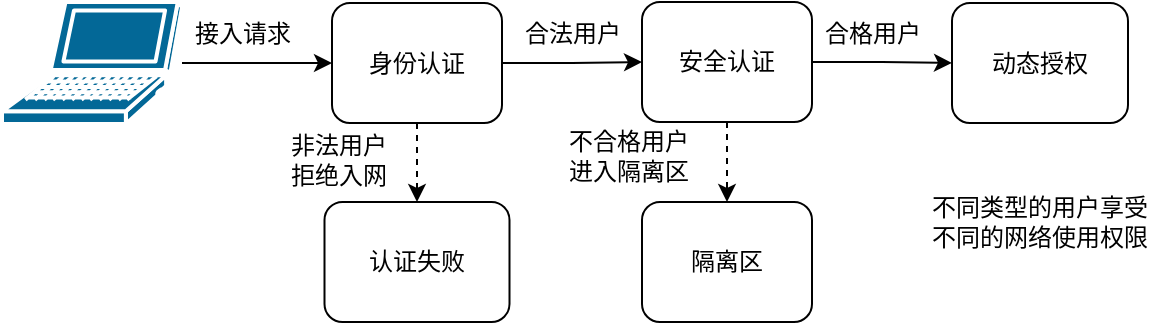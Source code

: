 <mxfile version="22.0.4" type="github">
  <diagram name="第 1 页" id="VND5pcq-Hqs0yGt0yT8e">
    <mxGraphModel dx="1066" dy="725" grid="1" gridSize="10" guides="1" tooltips="1" connect="1" arrows="1" fold="1" page="1" pageScale="1" pageWidth="827" pageHeight="1169" math="0" shadow="0">
      <root>
        <mxCell id="0" />
        <mxCell id="1" parent="0" />
        <mxCell id="fO8qTspgher3NZT-mJDD-20" style="edgeStyle=orthogonalEdgeStyle;rounded=0;orthogonalLoop=1;jettySize=auto;html=1;entryX=0;entryY=0.5;entryDx=0;entryDy=0;fontSize=12;fontFamily=宋体;" parent="1" source="fO8qTspgher3NZT-mJDD-1" target="fO8qTspgher3NZT-mJDD-6" edge="1">
          <mxGeometry relative="1" as="geometry" />
        </mxCell>
        <mxCell id="fO8qTspgher3NZT-mJDD-1" value="" style="shape=mxgraph.cisco.computers_and_peripherals.laptop;sketch=0;html=1;pointerEvents=1;dashed=0;fillColor=#036897;strokeColor=#ffffff;strokeWidth=2;verticalLabelPosition=bottom;verticalAlign=top;align=center;outlineConnect=0;fontSize=12;fontFamily=宋体;" parent="1" vertex="1">
          <mxGeometry x="125" y="290" width="90" height="61" as="geometry" />
        </mxCell>
        <mxCell id="fO8qTspgher3NZT-mJDD-21" value="" style="edgeStyle=orthogonalEdgeStyle;rounded=0;orthogonalLoop=1;jettySize=auto;html=1;fontSize=12;fontFamily=宋体;" parent="1" source="fO8qTspgher3NZT-mJDD-6" target="fO8qTspgher3NZT-mJDD-12" edge="1">
          <mxGeometry relative="1" as="geometry" />
        </mxCell>
        <mxCell id="fO8qTspgher3NZT-mJDD-26" value="合法用户" style="edgeLabel;html=1;align=center;verticalAlign=middle;resizable=0;points=[];fontSize=12;fontFamily=宋体;" parent="fO8qTspgher3NZT-mJDD-21" vertex="1" connectable="0">
          <mxGeometry x="-0.3" y="4" relative="1" as="geometry">
            <mxPoint x="10" y="-11" as="offset" />
          </mxGeometry>
        </mxCell>
        <mxCell id="fO8qTspgher3NZT-mJDD-23" style="edgeStyle=orthogonalEdgeStyle;rounded=0;orthogonalLoop=1;jettySize=auto;html=1;entryX=0.5;entryY=0;entryDx=0;entryDy=0;dashed=1;fontSize=12;fontFamily=宋体;" parent="1" source="fO8qTspgher3NZT-mJDD-6" target="fO8qTspgher3NZT-mJDD-17" edge="1">
          <mxGeometry relative="1" as="geometry" />
        </mxCell>
        <mxCell id="fO8qTspgher3NZT-mJDD-29" value="非法用户&lt;br style=&quot;font-size: 12px;&quot;&gt;拒绝入网" style="edgeLabel;html=1;align=center;verticalAlign=middle;resizable=0;points=[];fontSize=12;fontFamily=宋体;" parent="fO8qTspgher3NZT-mJDD-23" vertex="1" connectable="0">
          <mxGeometry x="-0.542" y="-2" relative="1" as="geometry">
            <mxPoint x="-38" y="9" as="offset" />
          </mxGeometry>
        </mxCell>
        <mxCell id="fO8qTspgher3NZT-mJDD-6" value="身份认证" style="rounded=1;whiteSpace=wrap;html=1;fontSize=12;fontFamily=宋体;" parent="1" vertex="1">
          <mxGeometry x="290" y="290.5" width="85" height="60" as="geometry" />
        </mxCell>
        <mxCell id="fO8qTspgher3NZT-mJDD-22" style="edgeStyle=orthogonalEdgeStyle;rounded=0;orthogonalLoop=1;jettySize=auto;html=1;entryX=0;entryY=0.5;entryDx=0;entryDy=0;fontSize=12;fontFamily=宋体;" parent="1" source="fO8qTspgher3NZT-mJDD-12" target="fO8qTspgher3NZT-mJDD-15" edge="1">
          <mxGeometry relative="1" as="geometry" />
        </mxCell>
        <mxCell id="fO8qTspgher3NZT-mJDD-27" value="合格用户" style="edgeLabel;html=1;align=center;verticalAlign=middle;resizable=0;points=[];fontSize=12;fontFamily=宋体;" parent="fO8qTspgher3NZT-mJDD-22" vertex="1" connectable="0">
          <mxGeometry x="-0.005" y="3" relative="1" as="geometry">
            <mxPoint x="-8" y="-14" as="offset" />
          </mxGeometry>
        </mxCell>
        <mxCell id="fO8qTspgher3NZT-mJDD-24" style="edgeStyle=orthogonalEdgeStyle;rounded=0;orthogonalLoop=1;jettySize=auto;html=1;entryX=0.5;entryY=0;entryDx=0;entryDy=0;dashed=1;fontSize=12;fontFamily=宋体;" parent="1" source="fO8qTspgher3NZT-mJDD-12" target="fO8qTspgher3NZT-mJDD-18" edge="1">
          <mxGeometry relative="1" as="geometry" />
        </mxCell>
        <mxCell id="fO8qTspgher3NZT-mJDD-30" value="不合格用户&lt;br style=&quot;font-size: 12px;&quot;&gt;进入隔离区" style="edgeLabel;html=1;align=center;verticalAlign=middle;resizable=0;points=[];fontSize=12;fontFamily=宋体;" parent="fO8qTspgher3NZT-mJDD-24" vertex="1" connectable="0">
          <mxGeometry x="-0.342" y="-2" relative="1" as="geometry">
            <mxPoint x="-48" y="4" as="offset" />
          </mxGeometry>
        </mxCell>
        <mxCell id="fO8qTspgher3NZT-mJDD-12" value="安全认证" style="rounded=1;whiteSpace=wrap;html=1;fontSize=12;fontFamily=宋体;" parent="1" vertex="1">
          <mxGeometry x="445" y="290" width="85" height="60" as="geometry" />
        </mxCell>
        <mxCell id="fO8qTspgher3NZT-mJDD-15" value="动态授权" style="rounded=1;whiteSpace=wrap;html=1;fontSize=12;fontFamily=宋体;" parent="1" vertex="1">
          <mxGeometry x="600" y="290.5" width="88" height="60" as="geometry" />
        </mxCell>
        <mxCell id="fO8qTspgher3NZT-mJDD-17" value="认证失败" style="rounded=1;whiteSpace=wrap;html=1;fontSize=12;fontFamily=宋体;" parent="1" vertex="1">
          <mxGeometry x="286.25" y="390" width="92.5" height="60" as="geometry" />
        </mxCell>
        <mxCell id="fO8qTspgher3NZT-mJDD-18" value="隔离区" style="rounded=1;whiteSpace=wrap;html=1;fontSize=12;fontFamily=宋体;" parent="1" vertex="1">
          <mxGeometry x="445" y="390" width="85" height="60" as="geometry" />
        </mxCell>
        <mxCell id="fO8qTspgher3NZT-mJDD-25" value="接入请求" style="text;html=1;align=center;verticalAlign=middle;resizable=0;points=[];autosize=1;strokeColor=none;fillColor=none;fontSize=12;fontFamily=宋体;" parent="1" vertex="1">
          <mxGeometry x="210" y="290.5" width="70" height="30" as="geometry" />
        </mxCell>
        <mxCell id="fO8qTspgher3NZT-mJDD-31" value="不同类型的用户享受不同的网络使用权限" style="rounded=1;whiteSpace=wrap;html=1;strokeColor=none;fontSize=12;fontFamily=宋体;" parent="1" vertex="1">
          <mxGeometry x="584" y="370" width="120" height="60" as="geometry" />
        </mxCell>
      </root>
    </mxGraphModel>
  </diagram>
</mxfile>
